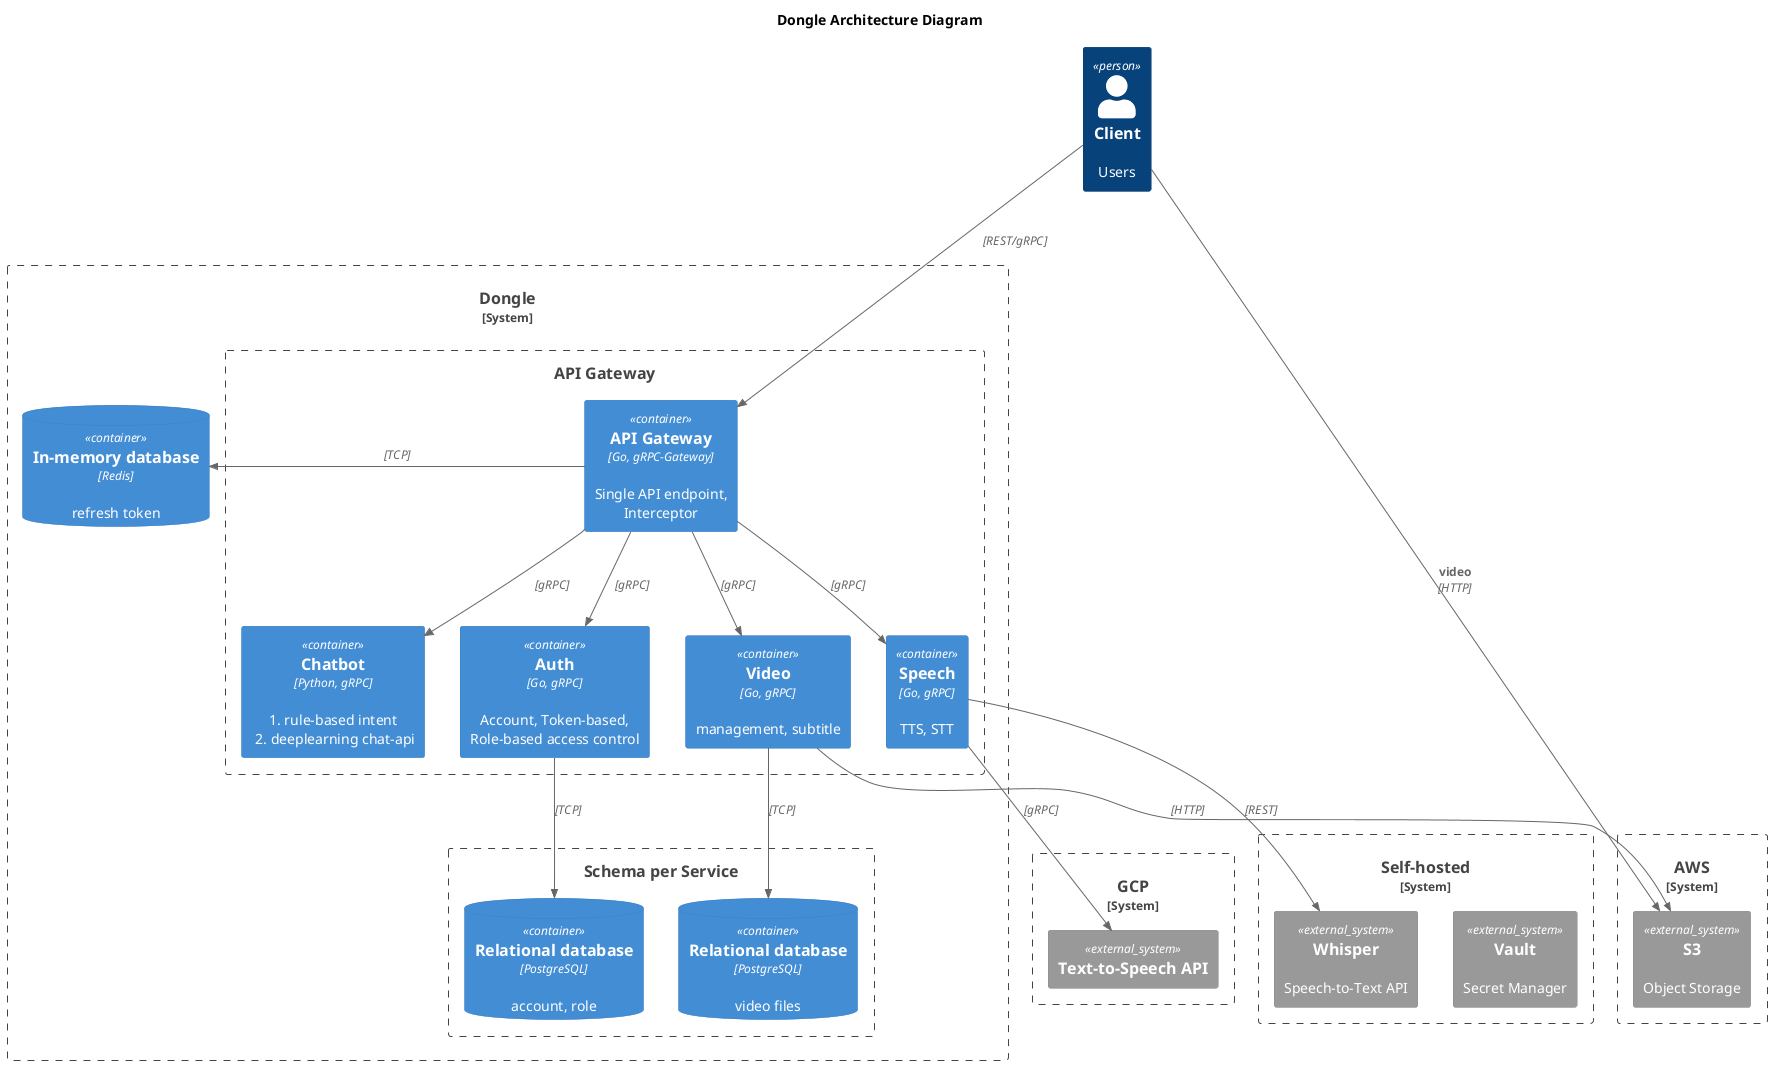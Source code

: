@startuml app_arch_level1
!include <c4/C4_Component.puml>  
title Dongle Architecture Diagram

Person(client, "Client" , "Users")


System_Boundary(c1, "Dongle") {
    Boundary(c2, "API Gateway") {
        Container(api_gateway, "API Gateway", "Go, gRPC-Gateway","Single API endpoint, Interceptor")
        Container(auth, "Auth", "Go, gRPC", "Account, Token-based, Role-based access control")
        Container(speech, "Speech", "Go, gRPC", "TTS, STT")
        Container(chatbot, "Chatbot", "Python, gRPC", "1. rule-based intent\n 2. deeplearning chat-api")
        Container(video, "Video", "Go, gRPC","management, subtitle")
    }
    ContainerDb(auth_memorydb, "In-memory database", "Redis", "refresh token")
    Boundary(c2_db, "Schema per Service") {
        ContainerDb(auth_rdb, "Relational database", "PostgreSQL", "account, role")
        ContainerDb(video_rdb, "Relational database", "PostgreSQL", "video files")
    }

}


System_Boundary(c1_gcp, "GCP") {
    System_Ext(texttospeech, "Text-to-Speech API")
}

System_Boundary(c1_aws, "AWS") {
    System_Ext(s3, "S3", "Object Storage")
}

System_Boundary(c1_onpremise, "Self-hosted") {
    System_Ext(Vault, "Vault", "Secret Manager")
    System_Ext(whisper, "Whisper", "Speech-to-Text API")
}


Rel(client, api_gateway, "", "REST/gRPC")
Rel(api_gateway, auth, "", "gRPC")
Rel(api_gateway, speech, "", "gRPC")
Rel(api_gateway, chatbot, "", "gRPC")
Rel(api_gateway, video, "", "gRPC")
Rel_R(api_gateway, auth_memorydb, "", "TCP")
Rel(auth, auth_rdb, "", "TCP")
Rel(speech, whisper, "", "REST")
Rel(speech, texttospeech, "", "gRPC")
Rel(video, video_rdb, "", "TCP")
Rel(video, s3, "", "HTTP")
Rel(client, s3, "video", "HTTP")



@enduml